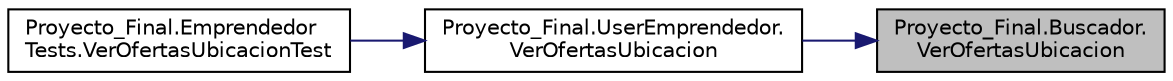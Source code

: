 digraph "Proyecto_Final.Buscador.VerOfertasUbicacion"
{
 // INTERACTIVE_SVG=YES
 // LATEX_PDF_SIZE
  edge [fontname="Helvetica",fontsize="10",labelfontname="Helvetica",labelfontsize="10"];
  node [fontname="Helvetica",fontsize="10",shape=record];
  rankdir="RL";
  Node1 [label="Proyecto_Final.Buscador.\lVerOfertasUbicacion",height=0.2,width=0.4,color="black", fillcolor="grey75", style="filled", fontcolor="black",tooltip="/// En base a la ubicación del Emprendedor, retorna una lista con todas las ofertas que se encuentren..."];
  Node1 -> Node2 [dir="back",color="midnightblue",fontsize="10",style="solid",fontname="Helvetica"];
  Node2 [label="Proyecto_Final.UserEmprendedor.\lVerOfertasUbicacion",height=0.2,width=0.4,color="black", fillcolor="white", style="filled",URL="$classProyecto__Final_1_1UserEmprendedor.html#a9a77d8df6165ee77ae68dc7ff3ce39bd",tooltip="En base a la ubicación del Emprendedor, retorna una lista con todas las ofertas que se encuentren a u..."];
  Node2 -> Node3 [dir="back",color="midnightblue",fontsize="10",style="solid",fontname="Helvetica"];
  Node3 [label="Proyecto_Final.Emprendedor\lTests.VerOfertasUbicacionTest",height=0.2,width=0.4,color="black", fillcolor="white", style="filled",URL="$classProyecto__Final_1_1EmprendedorTests.html#a630e03b85b3cfc5675f8bfef82d7fb48",tooltip="Prueba que se buscan correctamente las ofertas según ."];
}
